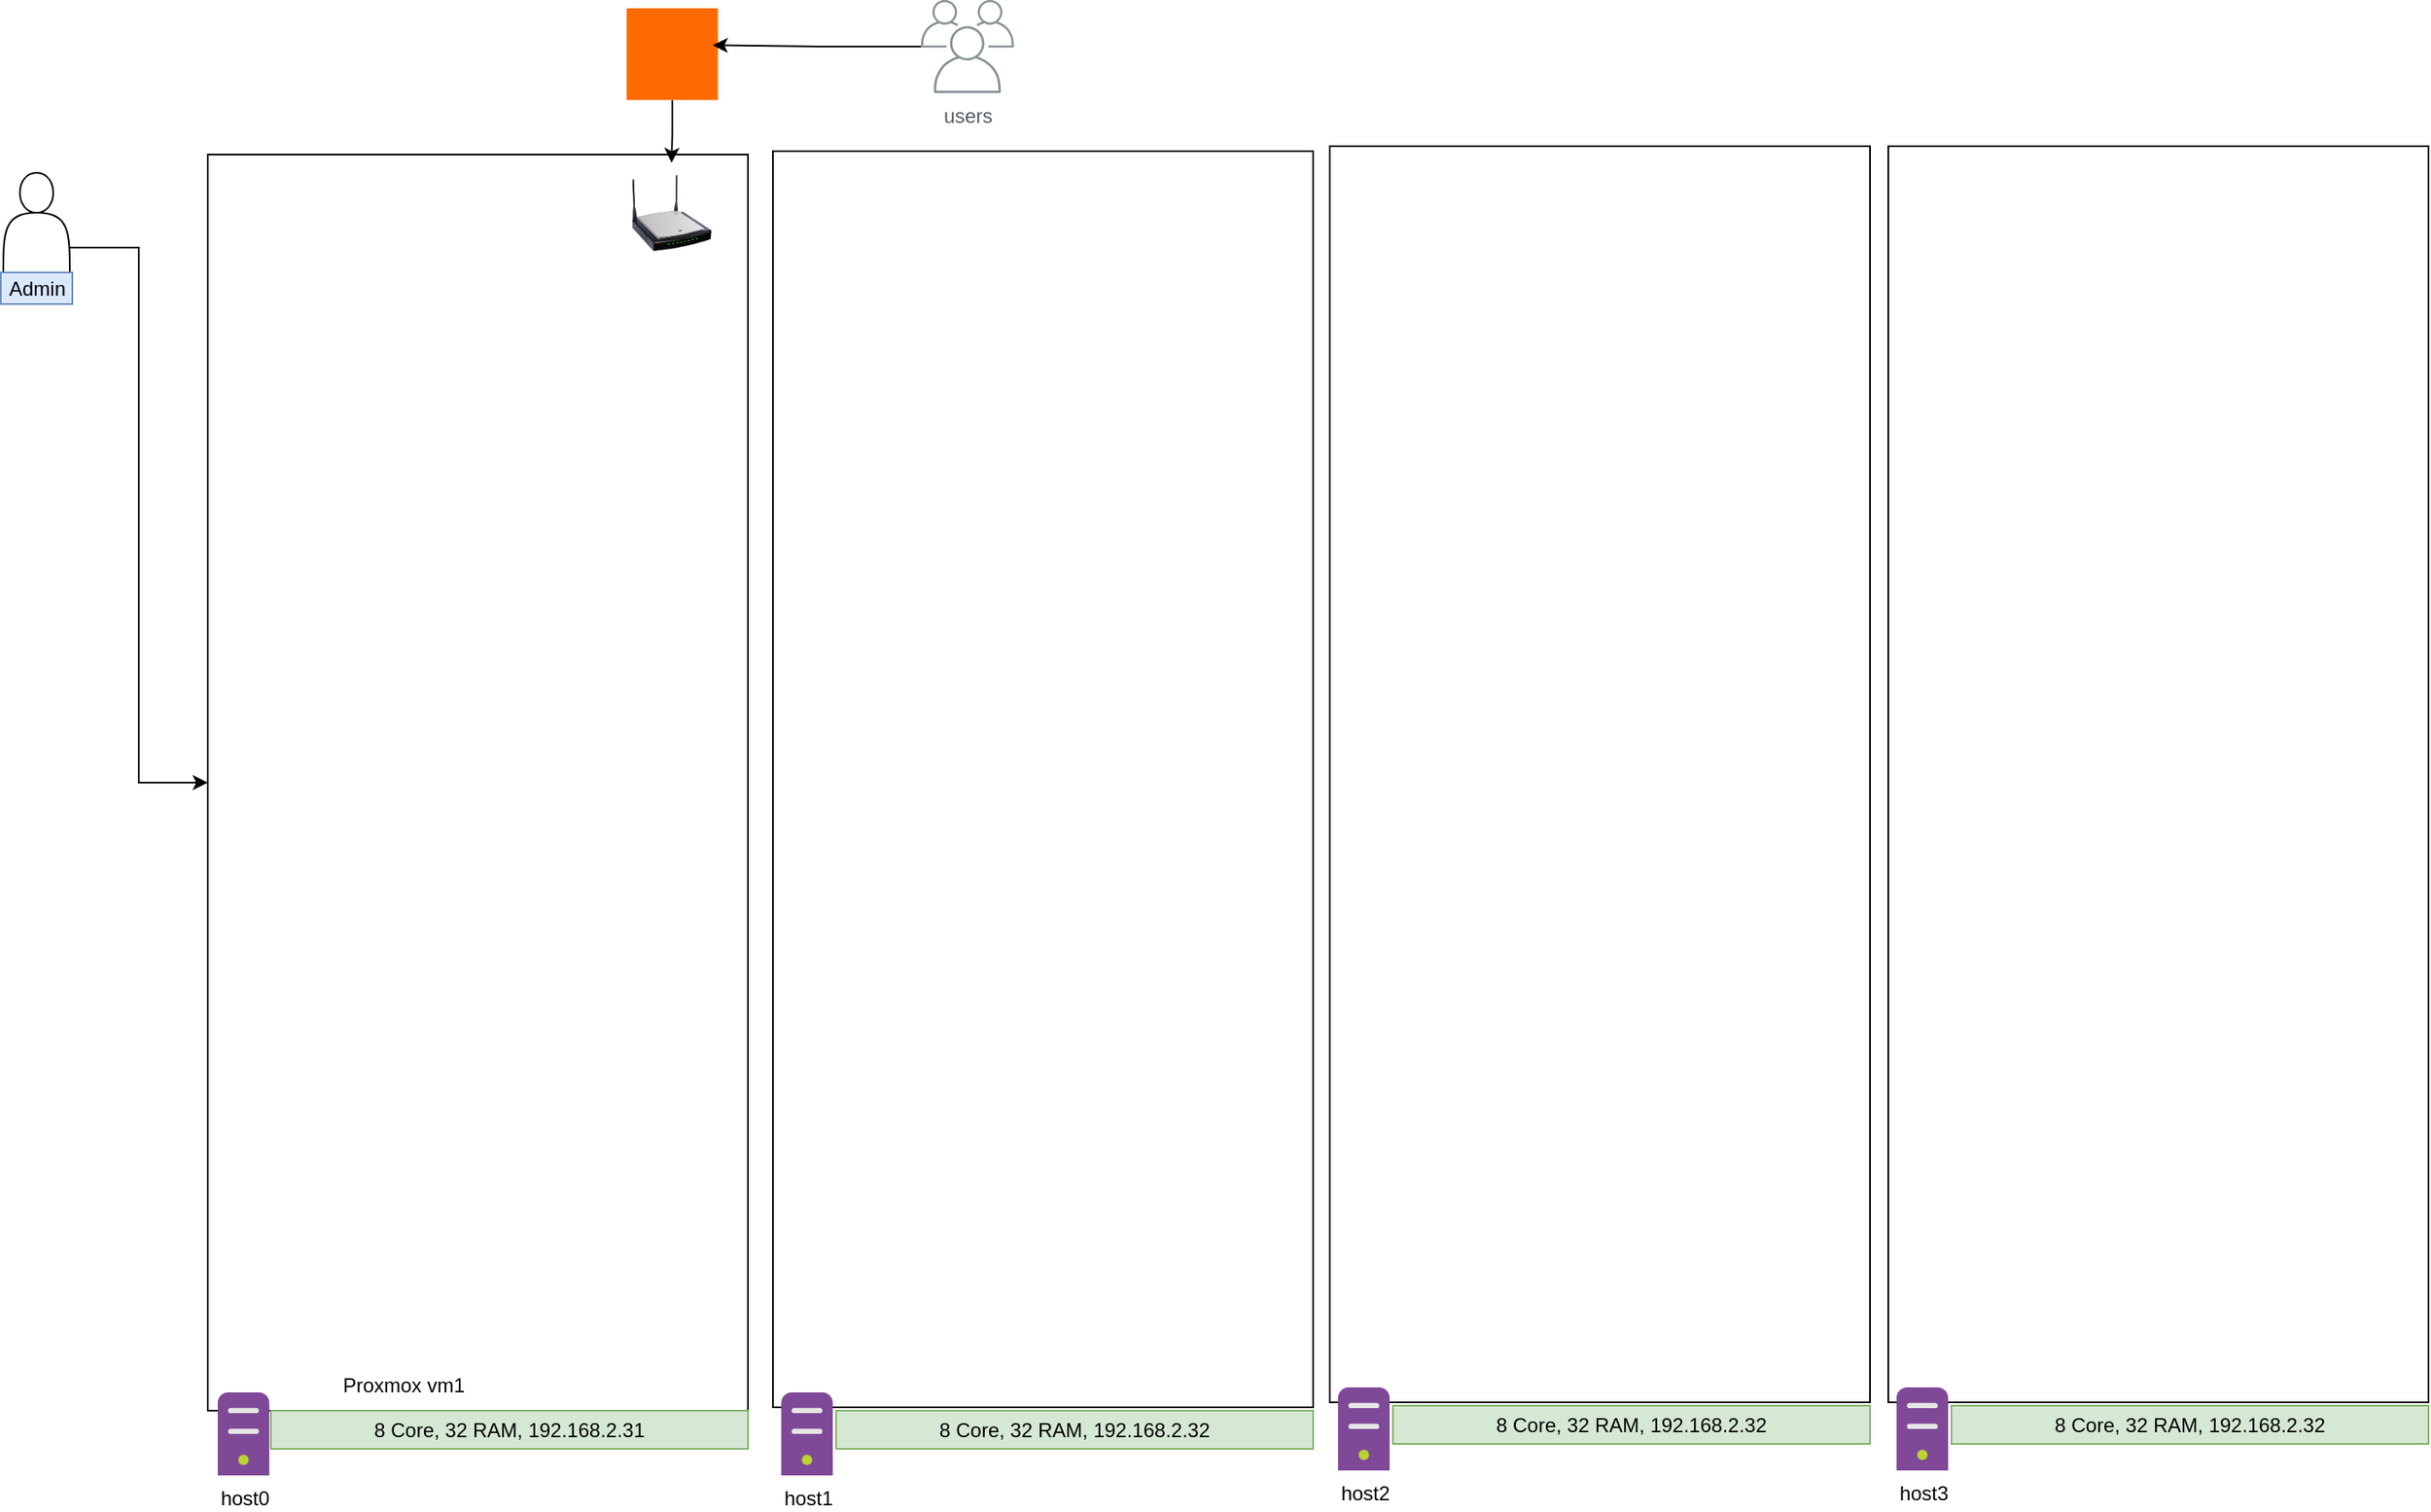 <mxfile version="26.1.1" pages="2">
  <diagram name="main" id="YtGLzJ3eDklvX9E3BfGy">
    <mxGraphModel dx="2074" dy="1214" grid="0" gridSize="10" guides="1" tooltips="1" connect="1" arrows="1" fold="1" page="1" pageScale="1" pageWidth="850" pageHeight="1100" math="0" shadow="0">
      <root>
        <mxCell id="Ne9SZVEJ7RYqRGvfSHla-0" />
        <mxCell id="Ne9SZVEJ7RYqRGvfSHla-1" parent="Ne9SZVEJ7RYqRGvfSHla-0" />
        <mxCell id="Ne9SZVEJ7RYqRGvfSHla-2" value="" style="whiteSpace=wrap;html=1;" vertex="1" parent="Ne9SZVEJ7RYqRGvfSHla-1">
          <mxGeometry x="149" y="146" width="325" height="756" as="geometry" />
        </mxCell>
        <mxCell id="Ne9SZVEJ7RYqRGvfSHla-4" value="8 Core, 32 RAM,&amp;nbsp;&lt;span style=&quot;background-color: transparent; color: light-dark(rgb(0, 0, 0), rgb(255, 255, 255));&quot;&gt;192.168.2.31&lt;/span&gt;" style="rounded=0;whiteSpace=wrap;html=1;fillColor=#d5e8d4;strokeColor=#82b366;" vertex="1" parent="Ne9SZVEJ7RYqRGvfSHla-1">
          <mxGeometry x="187" y="902" width="287" height="23" as="geometry" />
        </mxCell>
        <mxCell id="Ne9SZVEJ7RYqRGvfSHla-5" value="Proxmox vm1" style="text;html=1;align=center;verticalAlign=middle;whiteSpace=wrap;rounded=0;" vertex="1" parent="Ne9SZVEJ7RYqRGvfSHla-1">
          <mxGeometry x="207" y="872" width="120" height="30" as="geometry" />
        </mxCell>
        <mxCell id="Ne9SZVEJ7RYqRGvfSHla-13" value="host0" style="image;sketch=0;aspect=fixed;html=1;points=[];align=center;fontSize=12;image=img/lib/mscae/Non_Azure_Machine.svg;" vertex="1" parent="Ne9SZVEJ7RYqRGvfSHla-1">
          <mxGeometry x="155" y="891" width="31" height="50" as="geometry" />
        </mxCell>
        <mxCell id="Ne9SZVEJ7RYqRGvfSHla-23" style="edgeStyle=orthogonalEdgeStyle;rounded=0;orthogonalLoop=1;jettySize=auto;html=1;exitX=1;exitY=0.75;exitDx=0;exitDy=0;" edge="1" parent="Ne9SZVEJ7RYqRGvfSHla-1" source="Ne9SZVEJ7RYqRGvfSHla-24" target="Ne9SZVEJ7RYqRGvfSHla-2">
          <mxGeometry relative="1" as="geometry">
            <mxPoint x="28" y="229.999" as="sourcePoint" />
            <mxPoint x="297.45" y="160.346" as="targetPoint" />
          </mxGeometry>
        </mxCell>
        <mxCell id="Ne9SZVEJ7RYqRGvfSHla-24" value="" style="shape=actor;whiteSpace=wrap;html=1;" vertex="1" parent="Ne9SZVEJ7RYqRGvfSHla-1">
          <mxGeometry x="26" y="157" width="40" height="60" as="geometry" />
        </mxCell>
        <mxCell id="Ne9SZVEJ7RYqRGvfSHla-25" value="" style="whiteSpace=wrap;html=1;" vertex="1" parent="Ne9SZVEJ7RYqRGvfSHla-1">
          <mxGeometry x="489" y="144" width="325" height="756" as="geometry" />
        </mxCell>
        <mxCell id="Ne9SZVEJ7RYqRGvfSHla-26" value="8 Core, 32 RAM,&amp;nbsp;&lt;span style=&quot;background-color: transparent; color: light-dark(rgb(0, 0, 0), rgb(255, 255, 255));&quot;&gt;192.168.2.32&lt;/span&gt;" style="rounded=0;whiteSpace=wrap;html=1;fillColor=#d5e8d4;strokeColor=#82b366;" vertex="1" parent="Ne9SZVEJ7RYqRGvfSHla-1">
          <mxGeometry x="527" y="902" width="287" height="23" as="geometry" />
        </mxCell>
        <mxCell id="Ne9SZVEJ7RYqRGvfSHla-27" value="host1" style="image;sketch=0;aspect=fixed;html=1;points=[];align=center;fontSize=12;image=img/lib/mscae/Non_Azure_Machine.svg;" vertex="1" parent="Ne9SZVEJ7RYqRGvfSHla-1">
          <mxGeometry x="494" y="891" width="31" height="50" as="geometry" />
        </mxCell>
        <mxCell id="Ne9SZVEJ7RYqRGvfSHla-28" value="Admin" style="rounded=0;whiteSpace=wrap;html=1;fillColor=#dae8fc;strokeColor=#6c8ebf;" vertex="1" parent="Ne9SZVEJ7RYqRGvfSHla-1">
          <mxGeometry x="24.5" y="217" width="43" height="19" as="geometry" />
        </mxCell>
        <mxCell id="Ne9SZVEJ7RYqRGvfSHla-29" value="users" style="sketch=0;outlineConnect=0;gradientColor=none;fontColor=#545B64;strokeColor=none;fillColor=#879196;dashed=0;verticalLabelPosition=bottom;verticalAlign=top;align=center;html=1;fontSize=12;fontStyle=0;aspect=fixed;shape=mxgraph.aws4.illustration_users;pointerEvents=1" vertex="1" parent="Ne9SZVEJ7RYqRGvfSHla-1">
          <mxGeometry x="578" y="53" width="56" height="56" as="geometry" />
        </mxCell>
        <mxCell id="Ne9SZVEJ7RYqRGvfSHla-30" style="edgeStyle=orthogonalEdgeStyle;rounded=0;orthogonalLoop=1;jettySize=auto;html=1;" edge="1" parent="Ne9SZVEJ7RYqRGvfSHla-1" source="Ne9SZVEJ7RYqRGvfSHla-31" target="Ne9SZVEJ7RYqRGvfSHla-33">
          <mxGeometry relative="1" as="geometry" />
        </mxCell>
        <mxCell id="Ne9SZVEJ7RYqRGvfSHla-31" value="" style="points=[];aspect=fixed;html=1;align=center;shadow=0;dashed=0;fillColor=#FF6A00;strokeColor=none;shape=mxgraph.alibaba_cloud.cloudap;" vertex="1" parent="Ne9SZVEJ7RYqRGvfSHla-1">
          <mxGeometry x="401" y="58" width="54.9" height="55.2" as="geometry" />
        </mxCell>
        <mxCell id="Ne9SZVEJ7RYqRGvfSHla-33" value="" style="image;html=1;image=img/lib/clip_art/networking/Wireless_Router_N_128x128.png" vertex="1" parent="Ne9SZVEJ7RYqRGvfSHla-1">
          <mxGeometry x="404" y="151" width="48" height="60" as="geometry" />
        </mxCell>
        <mxCell id="Ne9SZVEJ7RYqRGvfSHla-34" style="edgeStyle=orthogonalEdgeStyle;rounded=0;orthogonalLoop=1;jettySize=auto;html=1;entryX=0.943;entryY=0.402;entryDx=0;entryDy=0;entryPerimeter=0;" edge="1" parent="Ne9SZVEJ7RYqRGvfSHla-1" source="Ne9SZVEJ7RYqRGvfSHla-29" target="Ne9SZVEJ7RYqRGvfSHla-31">
          <mxGeometry relative="1" as="geometry" />
        </mxCell>
        <mxCell id="HKwTnYKyFdmZfmTyf2mG-0" value="" style="whiteSpace=wrap;html=1;" vertex="1" parent="Ne9SZVEJ7RYqRGvfSHla-1">
          <mxGeometry x="824" y="141" width="325" height="756" as="geometry" />
        </mxCell>
        <mxCell id="HKwTnYKyFdmZfmTyf2mG-1" value="8 Core, 32 RAM,&amp;nbsp;&lt;span style=&quot;background-color: transparent; color: light-dark(rgb(0, 0, 0), rgb(255, 255, 255));&quot;&gt;192.168.2.32&lt;/span&gt;" style="rounded=0;whiteSpace=wrap;html=1;fillColor=#d5e8d4;strokeColor=#82b366;" vertex="1" parent="Ne9SZVEJ7RYqRGvfSHla-1">
          <mxGeometry x="862" y="899" width="287" height="23" as="geometry" />
        </mxCell>
        <mxCell id="HKwTnYKyFdmZfmTyf2mG-2" value="host2" style="image;sketch=0;aspect=fixed;html=1;points=[];align=center;fontSize=12;image=img/lib/mscae/Non_Azure_Machine.svg;" vertex="1" parent="Ne9SZVEJ7RYqRGvfSHla-1">
          <mxGeometry x="829" y="888" width="31" height="50" as="geometry" />
        </mxCell>
        <mxCell id="HKwTnYKyFdmZfmTyf2mG-3" value="" style="whiteSpace=wrap;html=1;" vertex="1" parent="Ne9SZVEJ7RYqRGvfSHla-1">
          <mxGeometry x="1160" y="141" width="325" height="756" as="geometry" />
        </mxCell>
        <mxCell id="HKwTnYKyFdmZfmTyf2mG-4" value="8 Core, 32 RAM,&amp;nbsp;&lt;span style=&quot;background-color: transparent; color: light-dark(rgb(0, 0, 0), rgb(255, 255, 255));&quot;&gt;192.168.2.32&lt;/span&gt;" style="rounded=0;whiteSpace=wrap;html=1;fillColor=#d5e8d4;strokeColor=#82b366;" vertex="1" parent="Ne9SZVEJ7RYqRGvfSHla-1">
          <mxGeometry x="1198" y="899" width="287" height="23" as="geometry" />
        </mxCell>
        <mxCell id="HKwTnYKyFdmZfmTyf2mG-5" value="host3" style="image;sketch=0;aspect=fixed;html=1;points=[];align=center;fontSize=12;image=img/lib/mscae/Non_Azure_Machine.svg;" vertex="1" parent="Ne9SZVEJ7RYqRGvfSHla-1">
          <mxGeometry x="1165" y="888" width="31" height="50" as="geometry" />
        </mxCell>
      </root>
    </mxGraphModel>
  </diagram>
  <diagram name="wazhu" id="7Tk_VGvuO3ZXEsHLfz7R">
    <mxGraphModel dx="1563" dy="999" grid="0" gridSize="10" guides="1" tooltips="1" connect="1" arrows="1" fold="1" page="1" pageScale="1" pageWidth="850" pageHeight="1100" math="0" shadow="0">
      <root>
        <mxCell id="0" />
        <mxCell id="1" parent="0" />
        <mxCell id="b7v9e4bBArqfwdUxANGx-8" value="" style="whiteSpace=wrap;html=1;" parent="1" vertex="1">
          <mxGeometry x="150" y="144" width="325" height="756" as="geometry" />
        </mxCell>
        <mxCell id="b7v9e4bBArqfwdUxANGx-10" value="" style="whiteSpace=wrap;html=1;" parent="1" vertex="1">
          <mxGeometry x="161.5" y="376" width="301.5" height="466" as="geometry" />
        </mxCell>
        <mxCell id="qWIjo9RwfNWpJJWZ3kOa-1" value="8 Core, 32 RAM,&amp;nbsp;&lt;span style=&quot;background-color: transparent; color: light-dark(rgb(0, 0, 0), rgb(255, 255, 255));&quot;&gt;192.168.2.31&lt;/span&gt;" style="rounded=0;whiteSpace=wrap;html=1;fillColor=#d5e8d4;strokeColor=#82b366;" parent="1" vertex="1">
          <mxGeometry x="187" y="902" width="287" height="23" as="geometry" />
        </mxCell>
        <mxCell id="qWIjo9RwfNWpJJWZ3kOa-2" value="Proxmox vm1" style="text;html=1;align=center;verticalAlign=middle;whiteSpace=wrap;rounded=0;" parent="1" vertex="1">
          <mxGeometry x="207" y="872" width="120" height="30" as="geometry" />
        </mxCell>
        <mxCell id="BVOOha8Owmrqj3uCtT9C-2" style="edgeStyle=orthogonalEdgeStyle;rounded=0;orthogonalLoop=1;jettySize=auto;html=1;entryX=0.5;entryY=0;entryDx=0;entryDy=0;" parent="1" target="b7v9e4bBArqfwdUxANGx-10" edge="1">
          <mxGeometry relative="1" as="geometry">
            <mxPoint x="299" y="288" as="sourcePoint" />
          </mxGeometry>
        </mxCell>
        <mxCell id="b7v9e4bBArqfwdUxANGx-6" value="&lt;span style=&quot;text-wrap-mode: wrap; background-color: rgb(251, 251, 251);&quot;&gt;lab-server1 (4c, 8GB) -&amp;nbsp;&lt;/span&gt;&lt;span style=&quot;color: light-dark(rgb(0, 0, 0), rgb(255, 255, 255)); text-wrap-mode: wrap; background-color: transparent;&quot;&gt;192.168.2.41&amp;nbsp;&lt;br&gt;Docker&lt;br&gt;Traefiq, CF Tunnnel,&amp;nbsp;&lt;/span&gt;&lt;span style=&quot;text-wrap-mode: wrap; background-color: transparent;&quot;&gt;wazuh&lt;/span&gt;" style="image;sketch=0;aspect=fixed;html=1;points=[];align=center;fontSize=12;image=img/lib/mscae/Virtual_Machine.svg;" parent="1" vertex="1">
          <mxGeometry x="274" y="158" width="50" height="46" as="geometry" />
        </mxCell>
        <mxCell id="b7v9e4bBArqfwdUxANGx-7" value="&lt;div&gt;lab-server2&lt;/div&gt;Wazuh&amp;nbsp;&amp;nbsp;&lt;span style=&quot;background-color: transparent; color: light-dark(rgb(0, 0, 0), rgb(255, 255, 255));&quot;&gt;containers&lt;/span&gt;&lt;div&gt;&lt;span style=&quot;background-color: transparent; color: light-dark(rgb(0, 0, 0), rgb(255, 255, 255));&quot;&gt;6 GB&lt;/span&gt;&lt;/div&gt;&lt;div&gt;192.168.2.42&lt;/div&gt;" style="text;html=1;align=center;verticalAlign=middle;whiteSpace=wrap;rounded=0;fillColor=#fff2cc;strokeColor=#d6b656;" parent="1" vertex="1">
          <mxGeometry x="584" y="248" width="110" height="70" as="geometry" />
        </mxCell>
        <mxCell id="b7v9e4bBArqfwdUxANGx-9" value="" style="image;aspect=fixed;html=1;points=[];align=center;fontSize=12;image=img/lib/azure2/databases/Azure_SQL_VM.svg;" parent="1" vertex="1">
          <mxGeometry x="204" y="389" width="60" height="60" as="geometry" />
        </mxCell>
        <mxCell id="b7v9e4bBArqfwdUxANGx-11" value="VM&#39;s to scan by (Wazuh)" style="rounded=0;whiteSpace=wrap;html=1;fillColor=#dae8fc;strokeColor=#6c8ebf;" parent="1" vertex="1">
          <mxGeometry x="162.5" y="844" width="301" height="19" as="geometry" />
        </mxCell>
        <mxCell id="b7v9e4bBArqfwdUxANGx-12" value="" style="image;sketch=0;aspect=fixed;html=1;points=[];align=center;fontSize=12;image=img/lib/mscae/VM_Linux_Non_Azure.svg;" parent="1" vertex="1">
          <mxGeometry x="214" y="689" width="50" height="50" as="geometry" />
        </mxCell>
        <mxCell id="b7v9e4bBArqfwdUxANGx-13" value="" style="image;sketch=0;aspect=fixed;html=1;points=[];align=center;fontSize=12;image=img/lib/mscae/VM_Linux_Non_Azure.svg;" parent="1" vertex="1">
          <mxGeometry x="344" y="689" width="50" height="50" as="geometry" />
        </mxCell>
        <mxCell id="b7v9e4bBArqfwdUxANGx-14" value="host0" style="image;sketch=0;aspect=fixed;html=1;points=[];align=center;fontSize=12;image=img/lib/mscae/Non_Azure_Machine.svg;" parent="1" vertex="1">
          <mxGeometry x="155" y="891" width="31" height="50" as="geometry" />
        </mxCell>
        <mxCell id="b7v9e4bBArqfwdUxANGx-16" value="" style="image;aspect=fixed;html=1;points=[];align=center;fontSize=12;image=img/lib/azure2/other/VM_Application_Definition.svg;" parent="1" vertex="1">
          <mxGeometry x="314" y="391" width="70" height="60" as="geometry" />
        </mxCell>
        <mxCell id="b7v9e4bBArqfwdUxANGx-17" value="&lt;div&gt;Win10&lt;br&gt;&lt;span style=&quot;background-color: transparent; color: light-dark(rgb(0, 0, 0), rgb(255, 255, 255));&quot;&gt;4 GB&lt;/span&gt;&lt;/div&gt;&lt;div&gt;192.168.2.52&lt;/div&gt;" style="text;html=1;align=center;verticalAlign=middle;whiteSpace=wrap;rounded=0;fillColor=#fff2cc;strokeColor=#d6b656;" parent="1" vertex="1">
          <mxGeometry x="304" y="469" width="110" height="70" as="geometry" />
        </mxCell>
        <mxCell id="b7v9e4bBArqfwdUxANGx-18" value="&lt;div&gt;Ubuntu 24.04&lt;/div&gt;&lt;div&gt;2 GB&lt;/div&gt;&lt;div&gt;192.168.2.56&lt;/div&gt;" style="text;html=1;align=center;verticalAlign=middle;whiteSpace=wrap;rounded=0;fillColor=#fff2cc;strokeColor=#d6b656;" parent="1" vertex="1">
          <mxGeometry x="304" y="749" width="110" height="70" as="geometry" />
        </mxCell>
        <mxCell id="b7v9e4bBArqfwdUxANGx-19" value="&lt;div&gt;Ubuntu 22.04&lt;/div&gt;&lt;div&gt;2 GB&lt;/div&gt;&lt;div&gt;192.168.2.55&lt;/div&gt;" style="text;html=1;align=center;verticalAlign=middle;whiteSpace=wrap;rounded=0;fillColor=#fff2cc;strokeColor=#d6b656;" parent="1" vertex="1">
          <mxGeometry x="174" y="749" width="110" height="70" as="geometry" />
        </mxCell>
        <mxCell id="b7v9e4bBArqfwdUxANGx-20" value="&lt;div&gt;Win2008&lt;br&gt;&lt;span style=&quot;background-color: transparent; color: light-dark(rgb(0, 0, 0), rgb(255, 255, 255));&quot;&gt;4 GB + SQLServer&lt;/span&gt;&lt;/div&gt;&lt;div&gt;&lt;span style=&quot;background-color: transparent; color: light-dark(rgb(0, 0, 0), rgb(255, 255, 255));&quot;&gt;192.168.2.51&lt;/span&gt;&lt;/div&gt;" style="text;html=1;align=center;verticalAlign=middle;whiteSpace=wrap;rounded=0;fillColor=#fff2cc;strokeColor=#d6b656;" parent="1" vertex="1">
          <mxGeometry x="174" y="459" width="110" height="70" as="geometry" />
        </mxCell>
        <mxCell id="b7v9e4bBArqfwdUxANGx-21" value="" style="image;sketch=0;aspect=fixed;html=1;points=[];align=center;fontSize=12;image=img/lib/mscae/VM_Linux_Non_Azure.svg;" parent="1" vertex="1">
          <mxGeometry x="204" y="549" width="50" height="50" as="geometry" />
        </mxCell>
        <mxCell id="b7v9e4bBArqfwdUxANGx-22" value="" style="image;sketch=0;aspect=fixed;html=1;points=[];align=center;fontSize=12;image=img/lib/mscae/VM_Linux_Non_Azure.svg;" parent="1" vertex="1">
          <mxGeometry x="334" y="549" width="50" height="50" as="geometry" />
        </mxCell>
        <mxCell id="b7v9e4bBArqfwdUxANGx-23" value="&lt;div&gt;CentOS&lt;/div&gt;&lt;div&gt;2 GB&lt;/div&gt;&lt;div&gt;192.168.2.54&lt;/div&gt;" style="text;html=1;align=center;verticalAlign=middle;whiteSpace=wrap;rounded=0;fillColor=#fff2cc;strokeColor=#d6b656;" parent="1" vertex="1">
          <mxGeometry x="304" y="609" width="110" height="70" as="geometry" />
        </mxCell>
        <mxCell id="b7v9e4bBArqfwdUxANGx-24" value="&lt;div&gt;&lt;span style=&quot;background-color: transparent; color: light-dark(rgb(0, 0, 0), rgb(255, 255, 255));&quot;&gt;RHEL 8&lt;/span&gt;&lt;/div&gt;&lt;div&gt;&lt;span style=&quot;background-color: transparent; color: light-dark(rgb(0, 0, 0), rgb(255, 255, 255));&quot;&gt;2 GB&lt;/span&gt;&lt;/div&gt;&lt;div&gt;192.168.2.53&lt;/div&gt;" style="text;html=1;align=center;verticalAlign=middle;whiteSpace=wrap;rounded=0;fillColor=#fff2cc;strokeColor=#d6b656;" parent="1" vertex="1">
          <mxGeometry x="174" y="609" width="110" height="70" as="geometry" />
        </mxCell>
        <mxCell id="b7v9e4bBArqfwdUxANGx-26" style="edgeStyle=orthogonalEdgeStyle;rounded=0;orthogonalLoop=1;jettySize=auto;html=1;exitX=1;exitY=0.75;exitDx=0;exitDy=0;entryX=0.469;entryY=0.051;entryDx=0;entryDy=0;entryPerimeter=0;" parent="1" source="b7v9e4bBArqfwdUxANGx-25" target="b7v9e4bBArqfwdUxANGx-6" edge="1">
          <mxGeometry relative="1" as="geometry">
            <mxPoint x="28" y="229.999" as="sourcePoint" />
            <mxPoint x="259" y="332.94" as="targetPoint" />
          </mxGeometry>
        </mxCell>
        <mxCell id="b7v9e4bBArqfwdUxANGx-25" value="" style="shape=actor;whiteSpace=wrap;html=1;" parent="1" vertex="1">
          <mxGeometry x="28" y="32" width="40" height="60" as="geometry" />
        </mxCell>
        <mxCell id="b7v9e4bBArqfwdUxANGx-27" value="" style="whiteSpace=wrap;html=1;" parent="1" vertex="1">
          <mxGeometry x="489" y="144" width="325" height="756" as="geometry" />
        </mxCell>
        <mxCell id="b7v9e4bBArqfwdUxANGx-28" value="8 Core, 32 RAM,&amp;nbsp;&lt;span style=&quot;background-color: transparent; color: light-dark(rgb(0, 0, 0), rgb(255, 255, 255));&quot;&gt;192.168.2.32&lt;/span&gt;" style="rounded=0;whiteSpace=wrap;html=1;fillColor=#d5e8d4;strokeColor=#82b366;" parent="1" vertex="1">
          <mxGeometry x="527" y="902" width="287" height="23" as="geometry" />
        </mxCell>
        <mxCell id="b7v9e4bBArqfwdUxANGx-29" value="host1" style="image;sketch=0;aspect=fixed;html=1;points=[];align=center;fontSize=12;image=img/lib/mscae/Non_Azure_Machine.svg;" parent="1" vertex="1">
          <mxGeometry x="494" y="891" width="31" height="50" as="geometry" />
        </mxCell>
        <mxCell id="BVOOha8Owmrqj3uCtT9C-3" value="Admin" style="rounded=0;whiteSpace=wrap;html=1;fillColor=#dae8fc;strokeColor=#6c8ebf;" parent="1" vertex="1">
          <mxGeometry x="28" y="97" width="43" height="19" as="geometry" />
        </mxCell>
        <mxCell id="BVOOha8Owmrqj3uCtT9C-5" value="users" style="sketch=0;outlineConnect=0;gradientColor=none;fontColor=#545B64;strokeColor=none;fillColor=#879196;dashed=0;verticalLabelPosition=bottom;verticalAlign=top;align=center;html=1;fontSize=12;fontStyle=0;aspect=fixed;shape=mxgraph.aws4.illustration_users;pointerEvents=1" parent="1" vertex="1">
          <mxGeometry x="578" y="53" width="56" height="56" as="geometry" />
        </mxCell>
        <mxCell id="BVOOha8Owmrqj3uCtT9C-10" style="edgeStyle=orthogonalEdgeStyle;rounded=0;orthogonalLoop=1;jettySize=auto;html=1;" parent="1" source="BVOOha8Owmrqj3uCtT9C-7" target="BVOOha8Owmrqj3uCtT9C-8" edge="1">
          <mxGeometry relative="1" as="geometry" />
        </mxCell>
        <mxCell id="BVOOha8Owmrqj3uCtT9C-7" value="" style="points=[];aspect=fixed;html=1;align=center;shadow=0;dashed=0;fillColor=#FF6A00;strokeColor=none;shape=mxgraph.alibaba_cloud.cloudap;" parent="1" vertex="1">
          <mxGeometry x="401" y="58" width="54.9" height="55.2" as="geometry" />
        </mxCell>
        <mxCell id="BVOOha8Owmrqj3uCtT9C-11" style="edgeStyle=orthogonalEdgeStyle;rounded=0;orthogonalLoop=1;jettySize=auto;html=1;" parent="1" source="BVOOha8Owmrqj3uCtT9C-8" target="b7v9e4bBArqfwdUxANGx-6" edge="1">
          <mxGeometry relative="1" as="geometry" />
        </mxCell>
        <mxCell id="BVOOha8Owmrqj3uCtT9C-8" value="" style="image;html=1;image=img/lib/clip_art/networking/Wireless_Router_N_128x128.png" parent="1" vertex="1">
          <mxGeometry x="404" y="151" width="48" height="60" as="geometry" />
        </mxCell>
        <mxCell id="BVOOha8Owmrqj3uCtT9C-9" style="edgeStyle=orthogonalEdgeStyle;rounded=0;orthogonalLoop=1;jettySize=auto;html=1;entryX=0.943;entryY=0.402;entryDx=0;entryDy=0;entryPerimeter=0;" parent="1" source="BVOOha8Owmrqj3uCtT9C-5" target="BVOOha8Owmrqj3uCtT9C-7" edge="1">
          <mxGeometry relative="1" as="geometry" />
        </mxCell>
      </root>
    </mxGraphModel>
  </diagram>
</mxfile>
